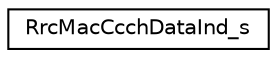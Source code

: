 digraph "Graphical Class Hierarchy"
{
 // LATEX_PDF_SIZE
  edge [fontname="Helvetica",fontsize="10",labelfontname="Helvetica",labelfontsize="10"];
  node [fontname="Helvetica",fontsize="10",shape=record];
  rankdir="LR";
  Node0 [label="RrcMacCcchDataInd_s",height=0.2,width=0.4,color="black", fillcolor="white", style="filled",URL="$structRrcMacCcchDataInd__s.html",tooltip=" "];
}
